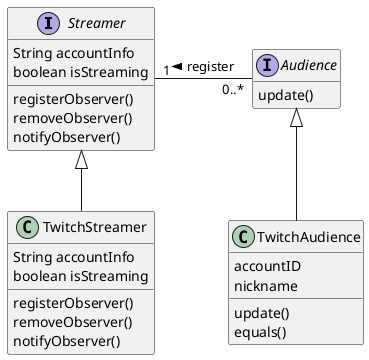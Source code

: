 @startuml example
hide empty members


interface Streamer{
    String accountInfo
    boolean isStreaming
    registerObserver()
    removeObserver()
    notifyObserver()
}

interface Audience{
    update()
}

class TwitchStreamer{
    String accountInfo
    boolean isStreaming
    registerObserver()
    removeObserver()
    notifyObserver()
}

class TwitchAudience{
    accountID
    nickname
    update()
    equals()
}

Streamer <|-- TwitchStreamer
Audience <|-- TwitchAudience

Streamer "1" - "0..*" Audience : < register 

@enduml

